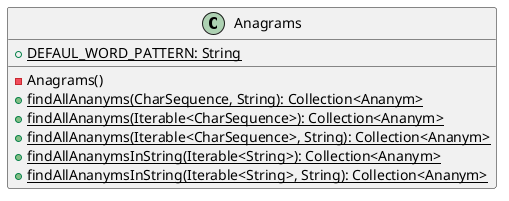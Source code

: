 @startuml

    class Anagrams {
        {static} +DEFAUL_WORD_PATTERN: String
        -Anagrams()
        {static} +findAllAnanyms(CharSequence, String): Collection<Ananym>
        {static} +findAllAnanyms(Iterable<CharSequence>): Collection<Ananym>
        {static} +findAllAnanyms(Iterable<CharSequence>, String): Collection<Ananym>
        {static} +findAllAnanymsInString(Iterable<String>): Collection<Ananym>
        {static} +findAllAnanymsInString(Iterable<String>, String): Collection<Ananym>
    }

@enduml
